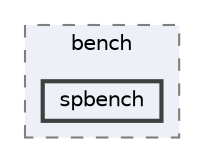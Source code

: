 digraph "external/taskflow/3rd-party/eigen-3.3.7/bench/spbench"
{
 // LATEX_PDF_SIZE
  bgcolor="transparent";
  edge [fontname=Helvetica,fontsize=10,labelfontname=Helvetica,labelfontsize=10];
  node [fontname=Helvetica,fontsize=10,shape=box,height=0.2,width=0.4];
  compound=true
  subgraph clusterdir_07bfbcf48808e72ecbe6ce011f52ed5c {
    graph [ bgcolor="#edf0f7", pencolor="grey50", label="bench", fontname=Helvetica,fontsize=10 style="filled,dashed", URL="dir_07bfbcf48808e72ecbe6ce011f52ed5c.html",tooltip=""]
  dir_d2365e5a9e037e7e2b2bde7511f49281 [label="spbench", fillcolor="#edf0f7", color="grey25", style="filled,bold", URL="dir_d2365e5a9e037e7e2b2bde7511f49281.html",tooltip=""];
  }
}
